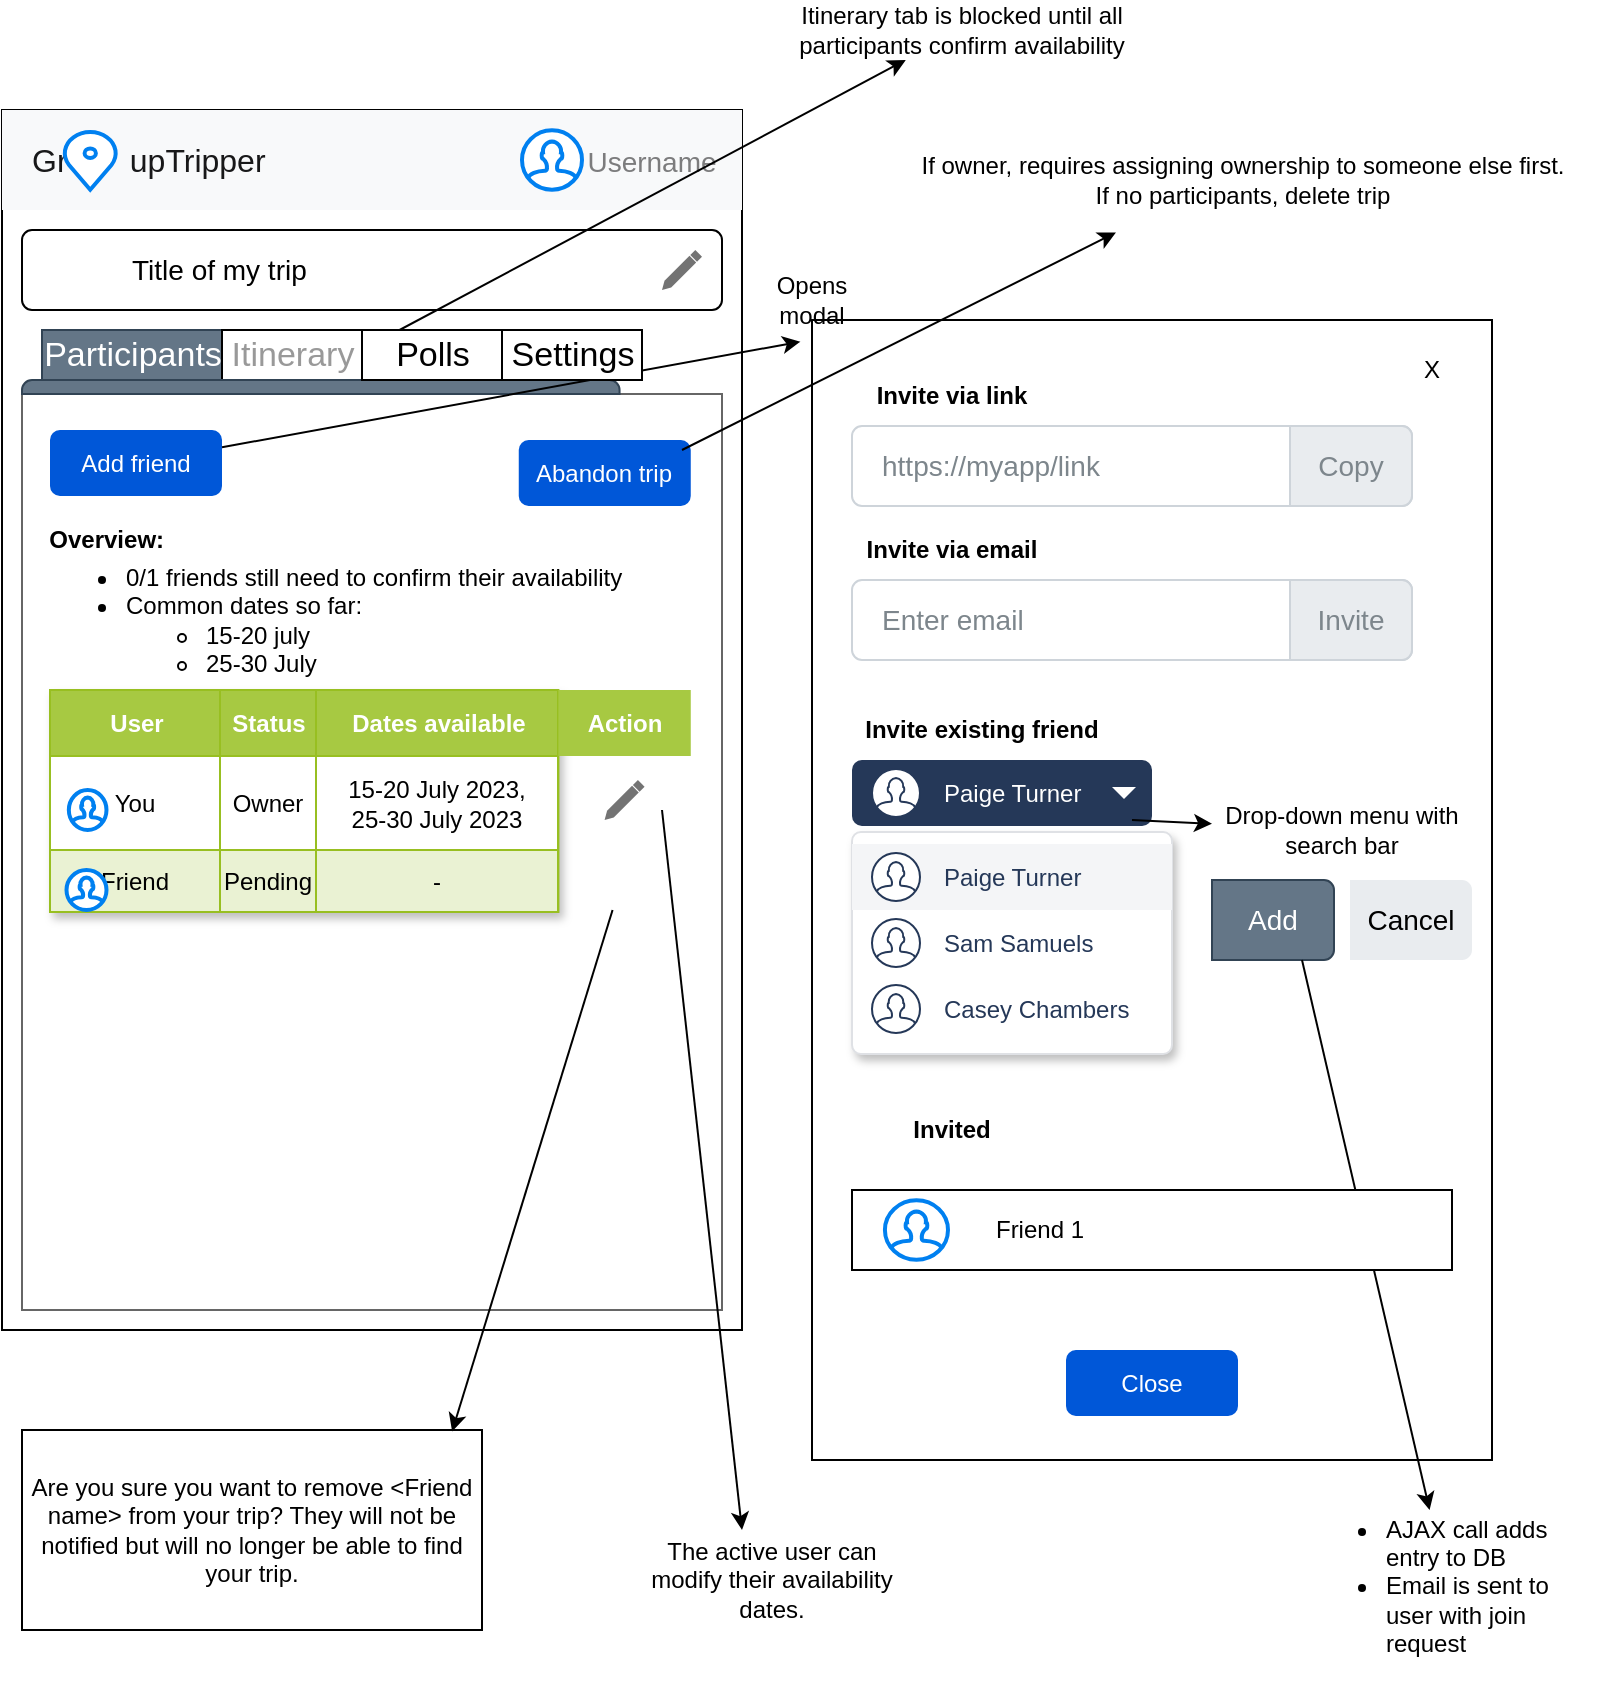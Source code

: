 <mxfile version="21.5.0" type="device">
  <diagram name="Page-1" id="GP6qwp7ApCpyK-i6ryjM">
    <mxGraphModel dx="794" dy="1107" grid="1" gridSize="10" guides="1" tooltips="1" connect="1" arrows="1" fold="1" page="1" pageScale="1" pageWidth="850" pageHeight="1100" math="0" shadow="0">
      <root>
        <mxCell id="0" />
        <mxCell id="1" parent="0" />
        <mxCell id="73GZ3ZYPHvLhtCgpesZh-1" value="" style="rounded=0;whiteSpace=wrap;html=1;" parent="1" vertex="1">
          <mxGeometry x="20" y="100" width="370" height="610" as="geometry" />
        </mxCell>
        <mxCell id="73GZ3ZYPHvLhtCgpesZh-2" value="Gr&amp;nbsp; &amp;nbsp;o&amp;nbsp; upTripper" style="html=1;shadow=0;dashed=0;fillColor=#F8F9FA;strokeColor=none;fontSize=16;fontColor=#181819;align=left;spacing=15;" parent="1" vertex="1">
          <mxGeometry x="20" y="100" width="370" height="50" as="geometry" />
        </mxCell>
        <mxCell id="73GZ3ZYPHvLhtCgpesZh-3" value="Username" style="fillColor=none;strokeColor=none;fontSize=14;fontColor=#7C7C7D;align=center;" parent="73GZ3ZYPHvLhtCgpesZh-2" vertex="1">
          <mxGeometry width="50" height="40" relative="1" as="geometry">
            <mxPoint x="300" y="5" as="offset" />
          </mxGeometry>
        </mxCell>
        <mxCell id="73GZ3ZYPHvLhtCgpesZh-4" value="" style="html=1;verticalLabelPosition=bottom;align=center;labelBackgroundColor=#ffffff;verticalAlign=top;strokeWidth=2;strokeColor=#0080F0;shadow=0;dashed=0;shape=mxgraph.ios7.icons.location;" parent="73GZ3ZYPHvLhtCgpesZh-2" vertex="1">
          <mxGeometry x="30" y="10.158" width="28.24" height="29.683" as="geometry" />
        </mxCell>
        <mxCell id="73GZ3ZYPHvLhtCgpesZh-5" value="" style="html=1;verticalLabelPosition=bottom;align=center;labelBackgroundColor=#ffffff;verticalAlign=top;strokeWidth=2;strokeColor=#0080F0;shadow=0;dashed=0;shape=mxgraph.ios7.icons.user;" parent="73GZ3ZYPHvLhtCgpesZh-2" vertex="1">
          <mxGeometry x="260" y="10.153" width="30" height="29.683" as="geometry" />
        </mxCell>
        <mxCell id="73GZ3ZYPHvLhtCgpesZh-26" value="" style="group" parent="1" vertex="1" connectable="0">
          <mxGeometry x="30" y="160" width="360" height="70" as="geometry" />
        </mxCell>
        <mxCell id="73GZ3ZYPHvLhtCgpesZh-119" value="" style="rounded=0;whiteSpace=wrap;html=1;" parent="73GZ3ZYPHvLhtCgpesZh-26" vertex="1">
          <mxGeometry x="10" y="10" width="280" height="20" as="geometry" />
        </mxCell>
        <mxCell id="73GZ3ZYPHvLhtCgpesZh-27" value="Title of my trip" style="html=1;shadow=0;dashed=0;shape=mxgraph.bootstrap.rrect;rSize=5;html=1;whiteSpace=wrap;align=left;spacing=15;spacingLeft=40;fontSize=14;" parent="73GZ3ZYPHvLhtCgpesZh-26" vertex="1">
          <mxGeometry width="350" height="40" as="geometry" />
        </mxCell>
        <mxCell id="73GZ3ZYPHvLhtCgpesZh-118" value="" style="html=1;dashed=0;aspect=fixed;verticalLabelPosition=bottom;verticalAlign=top;align=center;shape=mxgraph.gmdl.edit;strokeColor=none;fillColor=#737373;shadow=0;sketch=0;" parent="73GZ3ZYPHvLhtCgpesZh-26" vertex="1">
          <mxGeometry x="320" y="10" width="20" height="20" as="geometry" />
        </mxCell>
        <mxCell id="73GZ3ZYPHvLhtCgpesZh-177" value="" style="endArrow=classic;html=1;rounded=0;" parent="73GZ3ZYPHvLhtCgpesZh-26" target="73GZ3ZYPHvLhtCgpesZh-178" edge="1">
          <mxGeometry width="50" height="50" relative="1" as="geometry">
            <mxPoint x="170" y="60" as="sourcePoint" />
            <mxPoint x="410" y="-100" as="targetPoint" />
          </mxGeometry>
        </mxCell>
        <mxCell id="73GZ3ZYPHvLhtCgpesZh-80" value="" style="group" parent="1" vertex="1" connectable="0">
          <mxGeometry x="425" y="205" width="400" height="690" as="geometry" />
        </mxCell>
        <mxCell id="73GZ3ZYPHvLhtCgpesZh-81" value="" style="rounded=0;whiteSpace=wrap;html=1;" parent="73GZ3ZYPHvLhtCgpesZh-80" vertex="1">
          <mxGeometry width="340" height="570" as="geometry" />
        </mxCell>
        <mxCell id="73GZ3ZYPHvLhtCgpesZh-82" value="X" style="text;html=1;strokeColor=none;fillColor=none;align=center;verticalAlign=middle;whiteSpace=wrap;rounded=0;" parent="73GZ3ZYPHvLhtCgpesZh-80" vertex="1">
          <mxGeometry x="280" y="10" width="60" height="30" as="geometry" />
        </mxCell>
        <mxCell id="73GZ3ZYPHvLhtCgpesZh-83" value="&lt;b&gt;Invite via link&lt;/b&gt;" style="text;html=1;strokeColor=none;fillColor=none;align=center;verticalAlign=middle;whiteSpace=wrap;rounded=0;" parent="73GZ3ZYPHvLhtCgpesZh-80" vertex="1">
          <mxGeometry x="20" y="23" width="100" height="30" as="geometry" />
        </mxCell>
        <mxCell id="73GZ3ZYPHvLhtCgpesZh-84" value="https://myapp/link" style="html=1;shadow=0;dashed=0;shape=mxgraph.bootstrap.rrect;rSize=5;strokeColor=#CED4DA;html=1;whiteSpace=wrap;fillColor=#FFFFFF;fontColor=#7D868C;align=left;spacingLeft=0;spacing=15;fontSize=14;" parent="73GZ3ZYPHvLhtCgpesZh-80" vertex="1">
          <mxGeometry x="20" y="53" width="280" height="40" as="geometry" />
        </mxCell>
        <mxCell id="73GZ3ZYPHvLhtCgpesZh-85" value="Copy" style="html=1;shadow=0;dashed=0;shape=mxgraph.bootstrap.rightButton;strokeColor=inherit;gradientColor=inherit;fontColor=inherit;fillColor=#E9ECEF;rSize=5;perimeter=none;whiteSpace=wrap;resizeHeight=1;fontSize=14;" parent="73GZ3ZYPHvLhtCgpesZh-84" vertex="1">
          <mxGeometry x="1" width="61" height="40" relative="1" as="geometry">
            <mxPoint x="-61" as="offset" />
          </mxGeometry>
        </mxCell>
        <mxCell id="73GZ3ZYPHvLhtCgpesZh-86" value="&lt;b&gt;Invite via email&lt;/b&gt;" style="text;html=1;strokeColor=none;fillColor=none;align=center;verticalAlign=middle;whiteSpace=wrap;rounded=0;" parent="73GZ3ZYPHvLhtCgpesZh-80" vertex="1">
          <mxGeometry x="20" y="100" width="100" height="30" as="geometry" />
        </mxCell>
        <mxCell id="73GZ3ZYPHvLhtCgpesZh-87" value="Enter email&lt;span style=&quot;white-space: pre;&quot;&gt;&#x9;&lt;/span&gt;" style="html=1;shadow=0;dashed=0;shape=mxgraph.bootstrap.rrect;rSize=5;strokeColor=#CED4DA;html=1;whiteSpace=wrap;fillColor=#FFFFFF;fontColor=#7D868C;align=left;spacingLeft=0;spacing=15;fontSize=14;" parent="73GZ3ZYPHvLhtCgpesZh-80" vertex="1">
          <mxGeometry x="20" y="130" width="280" height="40" as="geometry" />
        </mxCell>
        <mxCell id="73GZ3ZYPHvLhtCgpesZh-88" value="Invite" style="html=1;shadow=0;dashed=0;shape=mxgraph.bootstrap.rightButton;strokeColor=inherit;gradientColor=inherit;fontColor=inherit;fillColor=#E9ECEF;rSize=5;perimeter=none;whiteSpace=wrap;resizeHeight=1;fontSize=14;" parent="73GZ3ZYPHvLhtCgpesZh-87" vertex="1">
          <mxGeometry x="1" width="61" height="40" relative="1" as="geometry">
            <mxPoint x="-61" as="offset" />
          </mxGeometry>
        </mxCell>
        <mxCell id="73GZ3ZYPHvLhtCgpesZh-89" value="&lt;b&gt;Invite existing friend&lt;/b&gt;" style="text;html=1;strokeColor=none;fillColor=none;align=center;verticalAlign=middle;whiteSpace=wrap;rounded=0;" parent="73GZ3ZYPHvLhtCgpesZh-80" vertex="1">
          <mxGeometry x="20" y="190" width="130" height="30" as="geometry" />
        </mxCell>
        <mxCell id="73GZ3ZYPHvLhtCgpesZh-90" value="" style="group" parent="73GZ3ZYPHvLhtCgpesZh-80" vertex="1" connectable="0">
          <mxGeometry x="20" y="200" width="160" height="167" as="geometry" />
        </mxCell>
        <mxCell id="73GZ3ZYPHvLhtCgpesZh-91" value="" style="rounded=1;fillColor=#253858;strokeColor=none;html=1;" parent="73GZ3ZYPHvLhtCgpesZh-90" vertex="1">
          <mxGeometry y="20" width="150" height="33" as="geometry" />
        </mxCell>
        <mxCell id="73GZ3ZYPHvLhtCgpesZh-92" value="" style="shape=triangle;direction=south;fillColor=#ffffff;strokeColor=none;html=1" parent="73GZ3ZYPHvLhtCgpesZh-91" vertex="1">
          <mxGeometry x="1" y="0.5" width="12" height="6" relative="1" as="geometry">
            <mxPoint x="-20" y="-3" as="offset" />
          </mxGeometry>
        </mxCell>
        <mxCell id="73GZ3ZYPHvLhtCgpesZh-93" value="Paige Turner" style="shape=mxgraph.ios7.icons.user;fillColor=#ffffff;strokeColor=#253858;html=1;fontColor=#ffffff;align=left;fontSize=12;spacingLeft=10;labelPosition=right;verticalLabelPosition=middle;verticalAlign=middle;" parent="73GZ3ZYPHvLhtCgpesZh-91" vertex="1">
          <mxGeometry y="0.5" width="24" height="24" relative="1" as="geometry">
            <mxPoint x="10" y="-12" as="offset" />
          </mxGeometry>
        </mxCell>
        <mxCell id="73GZ3ZYPHvLhtCgpesZh-94" value="" style="rounded=1;fillColor=#ffffff;strokeColor=#DFE1E5;shadow=1;html=1;arcSize=4" parent="73GZ3ZYPHvLhtCgpesZh-90" vertex="1">
          <mxGeometry y="56" width="160" height="111" as="geometry" />
        </mxCell>
        <mxCell id="73GZ3ZYPHvLhtCgpesZh-95" value="" style="rounded=0;fillColor=#F4F5F7;strokeColor=none;shadow=0;html=1;align=left;fontSize=12;spacingLeft=10;fontColor=#253858;resizeWidth=1" parent="73GZ3ZYPHvLhtCgpesZh-94" vertex="1">
          <mxGeometry width="160" height="33" relative="1" as="geometry">
            <mxPoint y="6" as="offset" />
          </mxGeometry>
        </mxCell>
        <mxCell id="73GZ3ZYPHvLhtCgpesZh-96" value="Paige Turner" style="shape=mxgraph.ios7.icons.user;fillColor=#ffffff;strokeColor=#253858;html=1;fontColor=#253858;align=left;fontSize=12;spacingLeft=10;labelPosition=right;verticalLabelPosition=middle;verticalAlign=middle;" parent="73GZ3ZYPHvLhtCgpesZh-95" vertex="1">
          <mxGeometry y="0.5" width="24" height="24" relative="1" as="geometry">
            <mxPoint x="10" y="-12" as="offset" />
          </mxGeometry>
        </mxCell>
        <mxCell id="73GZ3ZYPHvLhtCgpesZh-97" value="" style="rounded=0;fillColor=none;strokeColor=none;shadow=0;html=1;align=left;fontSize=12;spacingLeft=10;fontColor=#253858;resizeWidth=1" parent="73GZ3ZYPHvLhtCgpesZh-94" vertex="1">
          <mxGeometry width="160" height="33" relative="1" as="geometry">
            <mxPoint y="39" as="offset" />
          </mxGeometry>
        </mxCell>
        <mxCell id="73GZ3ZYPHvLhtCgpesZh-98" value="Sam Samuels" style="shape=mxgraph.ios7.icons.user;fillColor=#ffffff;strokeColor=#253858;html=1;fontColor=#253858;align=left;fontSize=12;spacingLeft=10;labelPosition=right;verticalLabelPosition=middle;verticalAlign=middle;" parent="73GZ3ZYPHvLhtCgpesZh-97" vertex="1">
          <mxGeometry y="0.5" width="24" height="24" relative="1" as="geometry">
            <mxPoint x="10" y="-12" as="offset" />
          </mxGeometry>
        </mxCell>
        <mxCell id="73GZ3ZYPHvLhtCgpesZh-99" value="" style="rounded=0;fillColor=none;strokeColor=none;shadow=0;html=1;align=left;fontSize=12;spacingLeft=10;fontColor=#253858;resizeWidth=1" parent="73GZ3ZYPHvLhtCgpesZh-94" vertex="1">
          <mxGeometry width="160" height="33" relative="1" as="geometry">
            <mxPoint y="72" as="offset" />
          </mxGeometry>
        </mxCell>
        <mxCell id="73GZ3ZYPHvLhtCgpesZh-100" value="Casey Chambers" style="shape=mxgraph.ios7.icons.user;fillColor=#ffffff;strokeColor=#253858;html=1;fontColor=#253858;align=left;fontSize=12;spacingLeft=10;labelPosition=right;verticalLabelPosition=middle;verticalAlign=middle;" parent="73GZ3ZYPHvLhtCgpesZh-99" vertex="1">
          <mxGeometry y="0.5" width="24" height="24" relative="1" as="geometry">
            <mxPoint x="10" y="-12" as="offset" />
          </mxGeometry>
        </mxCell>
        <mxCell id="73GZ3ZYPHvLhtCgpesZh-101" value="" style="endArrow=classic;html=1;rounded=0;" parent="73GZ3ZYPHvLhtCgpesZh-80" target="73GZ3ZYPHvLhtCgpesZh-102" edge="1">
          <mxGeometry width="50" height="50" relative="1" as="geometry">
            <mxPoint x="160" y="250" as="sourcePoint" />
            <mxPoint x="220" y="370" as="targetPoint" />
          </mxGeometry>
        </mxCell>
        <mxCell id="73GZ3ZYPHvLhtCgpesZh-102" value="Drop-down menu with search bar" style="text;html=1;strokeColor=none;fillColor=none;align=center;verticalAlign=middle;whiteSpace=wrap;rounded=0;" parent="73GZ3ZYPHvLhtCgpesZh-80" vertex="1">
          <mxGeometry x="200" y="240" width="130" height="30" as="geometry" />
        </mxCell>
        <mxCell id="73GZ3ZYPHvLhtCgpesZh-103" value="&lt;b&gt;Invited&lt;/b&gt;" style="text;html=1;strokeColor=none;fillColor=none;align=center;verticalAlign=middle;whiteSpace=wrap;rounded=0;" parent="73GZ3ZYPHvLhtCgpesZh-80" vertex="1">
          <mxGeometry x="20" y="390" width="100" height="30" as="geometry" />
        </mxCell>
        <mxCell id="73GZ3ZYPHvLhtCgpesZh-114" value="Add" style="html=1;shadow=0;dashed=0;shape=mxgraph.bootstrap.rightButton;strokeColor=#314354;fillColor=#647687;rSize=5;perimeter=none;whiteSpace=wrap;resizeHeight=1;fontSize=14;fontColor=#ffffff;" parent="73GZ3ZYPHvLhtCgpesZh-80" vertex="1">
          <mxGeometry x="200" y="280" width="61" height="40" as="geometry" />
        </mxCell>
        <mxCell id="73GZ3ZYPHvLhtCgpesZh-115" value="Cancel" style="html=1;shadow=0;dashed=0;shape=mxgraph.bootstrap.rightButton;strokeColor=inherit;gradientColor=inherit;fontColor=inherit;fillColor=#E9ECEF;rSize=5;perimeter=none;whiteSpace=wrap;resizeHeight=1;fontSize=14;" parent="73GZ3ZYPHvLhtCgpesZh-80" vertex="1">
          <mxGeometry x="269" y="280" width="61" height="40" as="geometry" />
        </mxCell>
        <mxCell id="73GZ3ZYPHvLhtCgpesZh-116" value="" style="endArrow=classic;html=1;rounded=0;" parent="73GZ3ZYPHvLhtCgpesZh-80" target="73GZ3ZYPHvLhtCgpesZh-33" edge="1">
          <mxGeometry width="50" height="50" relative="1" as="geometry">
            <mxPoint x="245" y="320" as="sourcePoint" />
            <mxPoint x="360" y="370" as="targetPoint" />
          </mxGeometry>
        </mxCell>
        <mxCell id="73GZ3ZYPHvLhtCgpesZh-109" value="" style="group" parent="73GZ3ZYPHvLhtCgpesZh-80" vertex="1" connectable="0">
          <mxGeometry x="20" y="435" width="300" height="40" as="geometry" />
        </mxCell>
        <mxCell id="73GZ3ZYPHvLhtCgpesZh-110" value="" style="rounded=0;whiteSpace=wrap;html=1;" parent="73GZ3ZYPHvLhtCgpesZh-109" vertex="1">
          <mxGeometry width="300" height="40" as="geometry" />
        </mxCell>
        <mxCell id="73GZ3ZYPHvLhtCgpesZh-111" value="" style="html=1;verticalLabelPosition=bottom;align=center;labelBackgroundColor=#ffffff;verticalAlign=top;strokeWidth=2;strokeColor=#0080F0;shadow=0;dashed=0;shape=mxgraph.ios7.icons.user;" parent="73GZ3ZYPHvLhtCgpesZh-109" vertex="1">
          <mxGeometry x="16.464" y="5.15" width="31.536" height="29.68" as="geometry" />
        </mxCell>
        <mxCell id="73GZ3ZYPHvLhtCgpesZh-112" value="Friend 1" style="text;html=1;strokeColor=none;fillColor=none;align=center;verticalAlign=middle;whiteSpace=wrap;rounded=0;" parent="73GZ3ZYPHvLhtCgpesZh-109" vertex="1">
          <mxGeometry x="53.049" y="5.15" width="82.317" height="30" as="geometry" />
        </mxCell>
        <mxCell id="73GZ3ZYPHvLhtCgpesZh-167" value="Close" style="rounded=1;fillColor=#0057D8;strokeColor=none;html=1;whiteSpace=wrap;fontColor=#ffffff;align=center;verticalAlign=middle;fontStyle=0;fontSize=12;sketch=0;" parent="73GZ3ZYPHvLhtCgpesZh-80" vertex="1">
          <mxGeometry x="127" y="515" width="86" height="33" as="geometry" />
        </mxCell>
        <mxCell id="73GZ3ZYPHvLhtCgpesZh-33" value="&lt;ul&gt;&lt;li&gt;AJAX call adds entry to DB&lt;/li&gt;&lt;li&gt;Email is sent to user with join request&lt;/li&gt;&lt;/ul&gt;" style="text;html=1;strokeColor=none;fillColor=none;align=left;verticalAlign=middle;whiteSpace=wrap;rounded=0;" parent="73GZ3ZYPHvLhtCgpesZh-80" vertex="1">
          <mxGeometry x="245" y="595" width="145" height="75" as="geometry" />
        </mxCell>
        <mxCell id="73GZ3ZYPHvLhtCgpesZh-120" value="" style="strokeWidth=1;shadow=0;dashed=0;align=center;html=1;shape=mxgraph.mockup.containers.marginRect2;rectMarginTop=32;strokeColor=#666666;gradientColor=none;whiteSpace=wrap;" parent="1" vertex="1">
          <mxGeometry x="30" y="210" width="350" height="490" as="geometry" />
        </mxCell>
        <mxCell id="73GZ3ZYPHvLhtCgpesZh-121" value="Participants" style="strokeColor=#314354;fillColor=#647687;strokeWidth=1;shadow=0;dashed=0;align=center;html=1;shape=mxgraph.mockup.containers.rrect;rSize=0;fontSize=17;fontColor=#ffffff;" parent="73GZ3ZYPHvLhtCgpesZh-120" vertex="1">
          <mxGeometry width="90" height="25" relative="1" as="geometry">
            <mxPoint x="10" as="offset" />
          </mxGeometry>
        </mxCell>
        <mxCell id="73GZ3ZYPHvLhtCgpesZh-122" value="Itinerary" style="strokeWidth=1;shadow=0;dashed=0;align=center;html=1;shape=mxgraph.mockup.containers.rrect;rSize=0;fontSize=17;fontStyle=0;fontColor=#999999;" parent="73GZ3ZYPHvLhtCgpesZh-120" vertex="1">
          <mxGeometry width="70" height="25" relative="1" as="geometry">
            <mxPoint x="100" as="offset" />
          </mxGeometry>
        </mxCell>
        <mxCell id="73GZ3ZYPHvLhtCgpesZh-124" value="" style="strokeWidth=1;shadow=0;dashed=0;align=center;html=1;shape=mxgraph.mockup.containers.topButton;rSize=5;strokeColor=#314354;fillColor=#647687;resizeWidth=1;movable=0;deletable=1;fontColor=#ffffff;" parent="73GZ3ZYPHvLhtCgpesZh-120" vertex="1">
          <mxGeometry width="298.78" height="7" relative="1" as="geometry">
            <mxPoint y="25" as="offset" />
          </mxGeometry>
        </mxCell>
        <mxCell id="73GZ3ZYPHvLhtCgpesZh-162" value="" style="group" parent="73GZ3ZYPHvLhtCgpesZh-120" vertex="1" connectable="0">
          <mxGeometry x="14" y="180" width="321.46" height="175" as="geometry" />
        </mxCell>
        <mxCell id="73GZ3ZYPHvLhtCgpesZh-158" value="" style="group" parent="73GZ3ZYPHvLhtCgpesZh-162" vertex="1" connectable="0">
          <mxGeometry width="321.46" height="175" as="geometry" />
        </mxCell>
        <mxCell id="73GZ3ZYPHvLhtCgpesZh-151" value="" style="group" parent="73GZ3ZYPHvLhtCgpesZh-158" vertex="1" connectable="0">
          <mxGeometry width="301.285" height="175" as="geometry" />
        </mxCell>
        <mxCell id="73GZ3ZYPHvLhtCgpesZh-130" value="Assets" style="childLayout=tableLayout;recursiveResize=0;strokeColor=#98bf21;fillColor=#A7C942;shadow=1;" parent="73GZ3ZYPHvLhtCgpesZh-151" vertex="1">
          <mxGeometry width="254.209" height="111" as="geometry" />
        </mxCell>
        <mxCell id="73GZ3ZYPHvLhtCgpesZh-131" style="shape=tableRow;horizontal=0;startSize=0;swimlaneHead=0;swimlaneBody=0;top=0;left=0;bottom=0;right=0;dropTarget=0;collapsible=0;recursiveResize=0;expand=0;fontStyle=0;strokeColor=inherit;fillColor=#ffffff;" parent="73GZ3ZYPHvLhtCgpesZh-130" vertex="1">
          <mxGeometry width="254.209" height="33" as="geometry" />
        </mxCell>
        <mxCell id="73GZ3ZYPHvLhtCgpesZh-132" value="User" style="connectable=0;recursiveResize=0;strokeColor=inherit;fillColor=#A7C942;align=center;fontStyle=1;fontColor=#FFFFFF;html=1;" parent="73GZ3ZYPHvLhtCgpesZh-131" vertex="1">
          <mxGeometry width="85" height="33" as="geometry">
            <mxRectangle width="85" height="33" as="alternateBounds" />
          </mxGeometry>
        </mxCell>
        <mxCell id="73GZ3ZYPHvLhtCgpesZh-133" value="Status" style="connectable=0;recursiveResize=0;strokeColor=inherit;fillColor=#A7C942;align=center;fontStyle=1;fontColor=#FFFFFF;html=1;" parent="73GZ3ZYPHvLhtCgpesZh-131" vertex="1">
          <mxGeometry x="85" width="48" height="33" as="geometry">
            <mxRectangle width="48" height="33" as="alternateBounds" />
          </mxGeometry>
        </mxCell>
        <mxCell id="73GZ3ZYPHvLhtCgpesZh-134" value="Dates available" style="connectable=0;recursiveResize=0;strokeColor=inherit;fillColor=#A7C942;align=center;fontStyle=1;fontColor=#FFFFFF;html=1;" parent="73GZ3ZYPHvLhtCgpesZh-131" vertex="1">
          <mxGeometry x="133" width="121" height="33" as="geometry">
            <mxRectangle width="121" height="33" as="alternateBounds" />
          </mxGeometry>
        </mxCell>
        <mxCell id="73GZ3ZYPHvLhtCgpesZh-135" value="" style="shape=tableRow;horizontal=0;startSize=0;swimlaneHead=0;swimlaneBody=0;top=0;left=0;bottom=0;right=0;dropTarget=0;collapsible=0;recursiveResize=0;expand=0;fontStyle=0;strokeColor=inherit;fillColor=#ffffff;" parent="73GZ3ZYPHvLhtCgpesZh-130" vertex="1">
          <mxGeometry y="33" width="254.209" height="47" as="geometry" />
        </mxCell>
        <mxCell id="73GZ3ZYPHvLhtCgpesZh-136" value="You" style="connectable=0;recursiveResize=0;strokeColor=inherit;fillColor=inherit;align=center;whiteSpace=wrap;html=1;" parent="73GZ3ZYPHvLhtCgpesZh-135" vertex="1">
          <mxGeometry width="85" height="47" as="geometry">
            <mxRectangle width="85" height="47" as="alternateBounds" />
          </mxGeometry>
        </mxCell>
        <mxCell id="73GZ3ZYPHvLhtCgpesZh-137" value="Owner" style="connectable=0;recursiveResize=0;strokeColor=inherit;fillColor=inherit;align=center;whiteSpace=wrap;html=1;" parent="73GZ3ZYPHvLhtCgpesZh-135" vertex="1">
          <mxGeometry x="85" width="48" height="47" as="geometry">
            <mxRectangle width="48" height="47" as="alternateBounds" />
          </mxGeometry>
        </mxCell>
        <mxCell id="73GZ3ZYPHvLhtCgpesZh-138" value="15-20 July 2023, &lt;br&gt;25-30 July 2023" style="connectable=0;recursiveResize=0;strokeColor=inherit;fillColor=inherit;align=center;whiteSpace=wrap;html=1;" parent="73GZ3ZYPHvLhtCgpesZh-135" vertex="1">
          <mxGeometry x="133" width="121" height="47" as="geometry">
            <mxRectangle width="121" height="47" as="alternateBounds" />
          </mxGeometry>
        </mxCell>
        <mxCell id="73GZ3ZYPHvLhtCgpesZh-139" value="" style="shape=tableRow;horizontal=0;startSize=0;swimlaneHead=0;swimlaneBody=0;top=0;left=0;bottom=0;right=0;dropTarget=0;collapsible=0;recursiveResize=0;expand=0;fontStyle=1;strokeColor=inherit;fillColor=#EAF2D3;" parent="73GZ3ZYPHvLhtCgpesZh-130" vertex="1">
          <mxGeometry y="80" width="254.209" height="31" as="geometry" />
        </mxCell>
        <mxCell id="73GZ3ZYPHvLhtCgpesZh-140" value="Friend" style="connectable=0;recursiveResize=0;strokeColor=inherit;fillColor=inherit;whiteSpace=wrap;html=1;" parent="73GZ3ZYPHvLhtCgpesZh-139" vertex="1">
          <mxGeometry width="85" height="31" as="geometry">
            <mxRectangle width="85" height="31" as="alternateBounds" />
          </mxGeometry>
        </mxCell>
        <mxCell id="73GZ3ZYPHvLhtCgpesZh-141" value="Pending" style="connectable=0;recursiveResize=0;strokeColor=inherit;fillColor=inherit;whiteSpace=wrap;html=1;" parent="73GZ3ZYPHvLhtCgpesZh-139" vertex="1">
          <mxGeometry x="85" width="48" height="31" as="geometry">
            <mxRectangle width="48" height="31" as="alternateBounds" />
          </mxGeometry>
        </mxCell>
        <mxCell id="73GZ3ZYPHvLhtCgpesZh-142" value="-" style="connectable=0;recursiveResize=0;strokeColor=inherit;fillColor=inherit;whiteSpace=wrap;html=1;" parent="73GZ3ZYPHvLhtCgpesZh-139" vertex="1">
          <mxGeometry x="133" width="121" height="31" as="geometry">
            <mxRectangle width="121" height="31" as="alternateBounds" />
          </mxGeometry>
        </mxCell>
        <mxCell id="73GZ3ZYPHvLhtCgpesZh-127" value="" style="html=1;verticalLabelPosition=bottom;align=center;labelBackgroundColor=#ffffff;verticalAlign=top;strokeWidth=2;strokeColor=#0080F0;shadow=0;dashed=0;shape=mxgraph.ios7.icons.user;" parent="73GZ3ZYPHvLhtCgpesZh-151" vertex="1">
          <mxGeometry x="9.415" y="50" width="18.83" height="20" as="geometry" />
        </mxCell>
        <mxCell id="73GZ3ZYPHvLhtCgpesZh-161" value="" style="html=1;verticalLabelPosition=bottom;align=center;labelBackgroundColor=#ffffff;verticalAlign=top;strokeWidth=2;strokeColor=#0080F0;shadow=0;dashed=0;shape=mxgraph.ios7.icons.user;" parent="73GZ3ZYPHvLhtCgpesZh-151" vertex="1">
          <mxGeometry x="8.25" y="90" width="20" height="20" as="geometry" />
        </mxCell>
        <mxCell id="73GZ3ZYPHvLhtCgpesZh-154" value="" style="connectable=0;recursiveResize=0;strokeColor=inherit;fillColor=inherit;align=center;whiteSpace=wrap;html=1;" parent="73GZ3ZYPHvLhtCgpesZh-158" vertex="1">
          <mxGeometry x="254.204" y="30" width="67.256" height="50" as="geometry">
            <mxRectangle width="130" height="47" as="alternateBounds" />
          </mxGeometry>
        </mxCell>
        <mxCell id="73GZ3ZYPHvLhtCgpesZh-155" value="" style="connectable=0;recursiveResize=0;strokeColor=inherit;fillColor=inherit;align=center;whiteSpace=wrap;html=1;" parent="73GZ3ZYPHvLhtCgpesZh-158" vertex="1">
          <mxGeometry x="254.204" y="110" width="67.256" height="40" as="geometry">
            <mxRectangle width="130" height="47" as="alternateBounds" />
          </mxGeometry>
        </mxCell>
        <mxCell id="73GZ3ZYPHvLhtCgpesZh-153" value="Action" style="connectable=0;recursiveResize=0;strokeColor=inherit;fillColor=#A7C942;align=center;fontStyle=1;fontColor=#FFFFFF;html=1;" parent="73GZ3ZYPHvLhtCgpesZh-158" vertex="1">
          <mxGeometry x="254.204" width="66.175" height="33" as="geometry">
            <mxRectangle width="130" height="33" as="alternateBounds" />
          </mxGeometry>
        </mxCell>
        <mxCell id="73GZ3ZYPHvLhtCgpesZh-152" value="" style="html=1;dashed=0;aspect=fixed;verticalLabelPosition=bottom;verticalAlign=top;align=center;shape=mxgraph.gmdl.edit;strokeColor=none;fillColor=#737373;shadow=0;sketch=0;" parent="73GZ3ZYPHvLhtCgpesZh-158" vertex="1">
          <mxGeometry x="277.29" y="45" width="20" height="20" as="geometry" />
        </mxCell>
        <mxCell id="73GZ3ZYPHvLhtCgpesZh-160" value="" style="shape=image;html=1;verticalAlign=top;verticalLabelPosition=bottom;labelBackgroundColor=#ffffff;imageAspect=0;aspect=fixed;image=https://cdn3.iconfinder.com/data/icons/user-interface-169/32/trash-128.png" parent="73GZ3ZYPHvLhtCgpesZh-162" vertex="1">
          <mxGeometry x="281.28" y="90" width="20" height="20" as="geometry" />
        </mxCell>
        <mxCell id="73GZ3ZYPHvLhtCgpesZh-163" value="Add friend" style="rounded=1;fillColor=#0057D8;strokeColor=none;html=1;whiteSpace=wrap;fontColor=#ffffff;align=center;verticalAlign=middle;fontStyle=0;fontSize=12;sketch=0;" parent="73GZ3ZYPHvLhtCgpesZh-120" vertex="1">
          <mxGeometry x="14" y="50" width="86" height="33" as="geometry" />
        </mxCell>
        <mxCell id="73GZ3ZYPHvLhtCgpesZh-170" value="" style="endArrow=classic;html=1;rounded=0;" parent="73GZ3ZYPHvLhtCgpesZh-120" edge="1">
          <mxGeometry width="50" height="50" relative="1" as="geometry">
            <mxPoint x="320" y="240" as="sourcePoint" />
            <mxPoint x="360" y="600" as="targetPoint" />
          </mxGeometry>
        </mxCell>
        <mxCell id="73GZ3ZYPHvLhtCgpesZh-172" value="&lt;b&gt;Overview:&amp;nbsp;&lt;/b&gt;" style="text;html=1;strokeColor=none;fillColor=none;align=center;verticalAlign=middle;whiteSpace=wrap;rounded=0;" parent="73GZ3ZYPHvLhtCgpesZh-120" vertex="1">
          <mxGeometry x="14" y="90" width="60" height="30" as="geometry" />
        </mxCell>
        <mxCell id="73GZ3ZYPHvLhtCgpesZh-173" value="&lt;ul&gt;&lt;li&gt;0/1 friends still need to confirm their availability&lt;/li&gt;&lt;li&gt;Common dates so far:&amp;nbsp;&lt;/li&gt;&lt;ul&gt;&lt;li&gt;15-20 july&lt;/li&gt;&lt;li&gt;25-30 July&lt;/li&gt;&lt;/ul&gt;&lt;/ul&gt;" style="text;html=1;strokeColor=none;fillColor=none;align=left;verticalAlign=middle;whiteSpace=wrap;rounded=0;" parent="73GZ3ZYPHvLhtCgpesZh-120" vertex="1">
          <mxGeometry x="10" y="120" width="330" height="50" as="geometry" />
        </mxCell>
        <mxCell id="OBYgA5Wvsaz-4haqOb0p-1" value="Polls" style="strokeWidth=1;shadow=0;dashed=0;align=center;html=1;shape=mxgraph.mockup.containers.rrect;rSize=0;fontSize=17;fontStyle=0;" parent="73GZ3ZYPHvLhtCgpesZh-120" vertex="1">
          <mxGeometry x="170" width="70" height="25" as="geometry" />
        </mxCell>
        <mxCell id="73GZ3ZYPHvLhtCgpesZh-168" value="Are you sure you want to remove &amp;lt;Friend name&amp;gt; from your trip? They will not be notified but will no longer be able to find your trip." style="rounded=0;whiteSpace=wrap;html=1;" parent="1" vertex="1">
          <mxGeometry x="30" y="760" width="230" height="100" as="geometry" />
        </mxCell>
        <mxCell id="73GZ3ZYPHvLhtCgpesZh-169" value="" style="endArrow=classic;html=1;rounded=0;entryX=0.935;entryY=0.007;entryDx=0;entryDy=0;entryPerimeter=0;exitX=0;exitY=1;exitDx=0;exitDy=0;" parent="1" source="73GZ3ZYPHvLhtCgpesZh-160" target="73GZ3ZYPHvLhtCgpesZh-168" edge="1">
          <mxGeometry width="50" height="50" relative="1" as="geometry">
            <mxPoint x="340" y="420" as="sourcePoint" />
            <mxPoint x="390" y="370" as="targetPoint" />
          </mxGeometry>
        </mxCell>
        <mxCell id="73GZ3ZYPHvLhtCgpesZh-171" value="The active user can modify their availability dates." style="text;html=1;strokeColor=none;fillColor=none;align=center;verticalAlign=middle;whiteSpace=wrap;rounded=0;" parent="1" vertex="1">
          <mxGeometry x="340" y="820" width="130" height="30" as="geometry" />
        </mxCell>
        <mxCell id="73GZ3ZYPHvLhtCgpesZh-178" value="Itinerary tab is blocked until all participants confirm availability" style="text;html=1;strokeColor=none;fillColor=none;align=center;verticalAlign=middle;whiteSpace=wrap;rounded=0;" parent="1" vertex="1">
          <mxGeometry x="410" y="45" width="180" height="30" as="geometry" />
        </mxCell>
        <mxCell id="4zo4bbLcgdqmMq1SkeDr-1" value="Abandon trip" style="rounded=1;fillColor=#0057D8;strokeColor=none;html=1;whiteSpace=wrap;fontColor=#ffffff;align=center;verticalAlign=middle;fontStyle=0;fontSize=12;sketch=0;" vertex="1" parent="1">
          <mxGeometry x="278.38" y="265" width="86" height="33" as="geometry" />
        </mxCell>
        <mxCell id="4zo4bbLcgdqmMq1SkeDr-4" value="" style="endArrow=classic;html=1;rounded=0;entryX=0.32;entryY=1.156;entryDx=0;entryDy=0;entryPerimeter=0;" edge="1" parent="1" target="4zo4bbLcgdqmMq1SkeDr-5">
          <mxGeometry width="50" height="50" relative="1" as="geometry">
            <mxPoint x="360" y="270" as="sourcePoint" />
            <mxPoint x="690" y="100" as="targetPoint" />
          </mxGeometry>
        </mxCell>
        <mxCell id="4zo4bbLcgdqmMq1SkeDr-5" value="If owner, requires assigning ownership to someone else first. &lt;br&gt;If no participants, delete trip" style="text;html=1;align=center;verticalAlign=middle;resizable=0;points=[];autosize=1;strokeColor=none;fillColor=none;" vertex="1" parent="1">
          <mxGeometry x="465" y="115" width="350" height="40" as="geometry" />
        </mxCell>
        <mxCell id="4zo4bbLcgdqmMq1SkeDr-7" value="" style="endArrow=classic;html=1;rounded=0;entryX=-0.017;entryY=0.019;entryDx=0;entryDy=0;entryPerimeter=0;" edge="1" parent="1" source="73GZ3ZYPHvLhtCgpesZh-163" target="73GZ3ZYPHvLhtCgpesZh-81">
          <mxGeometry width="50" height="50" relative="1" as="geometry">
            <mxPoint x="130" y="267" as="sourcePoint" />
            <mxPoint x="595" y="205" as="targetPoint" />
            <Array as="points" />
          </mxGeometry>
        </mxCell>
        <mxCell id="73GZ3ZYPHvLhtCgpesZh-166" value="Opens modal" style="text;html=1;strokeColor=none;fillColor=none;align=center;verticalAlign=middle;whiteSpace=wrap;rounded=0;" parent="1" vertex="1">
          <mxGeometry x="395" y="180" width="60" height="30" as="geometry" />
        </mxCell>
        <mxCell id="4zo4bbLcgdqmMq1SkeDr-9" value="Settings" style="strokeWidth=1;shadow=0;dashed=0;align=center;html=1;shape=mxgraph.mockup.containers.rrect;rSize=0;fontSize=17;fontStyle=0;" vertex="1" parent="1">
          <mxGeometry x="270" y="210" width="70" height="25" as="geometry" />
        </mxCell>
      </root>
    </mxGraphModel>
  </diagram>
</mxfile>
